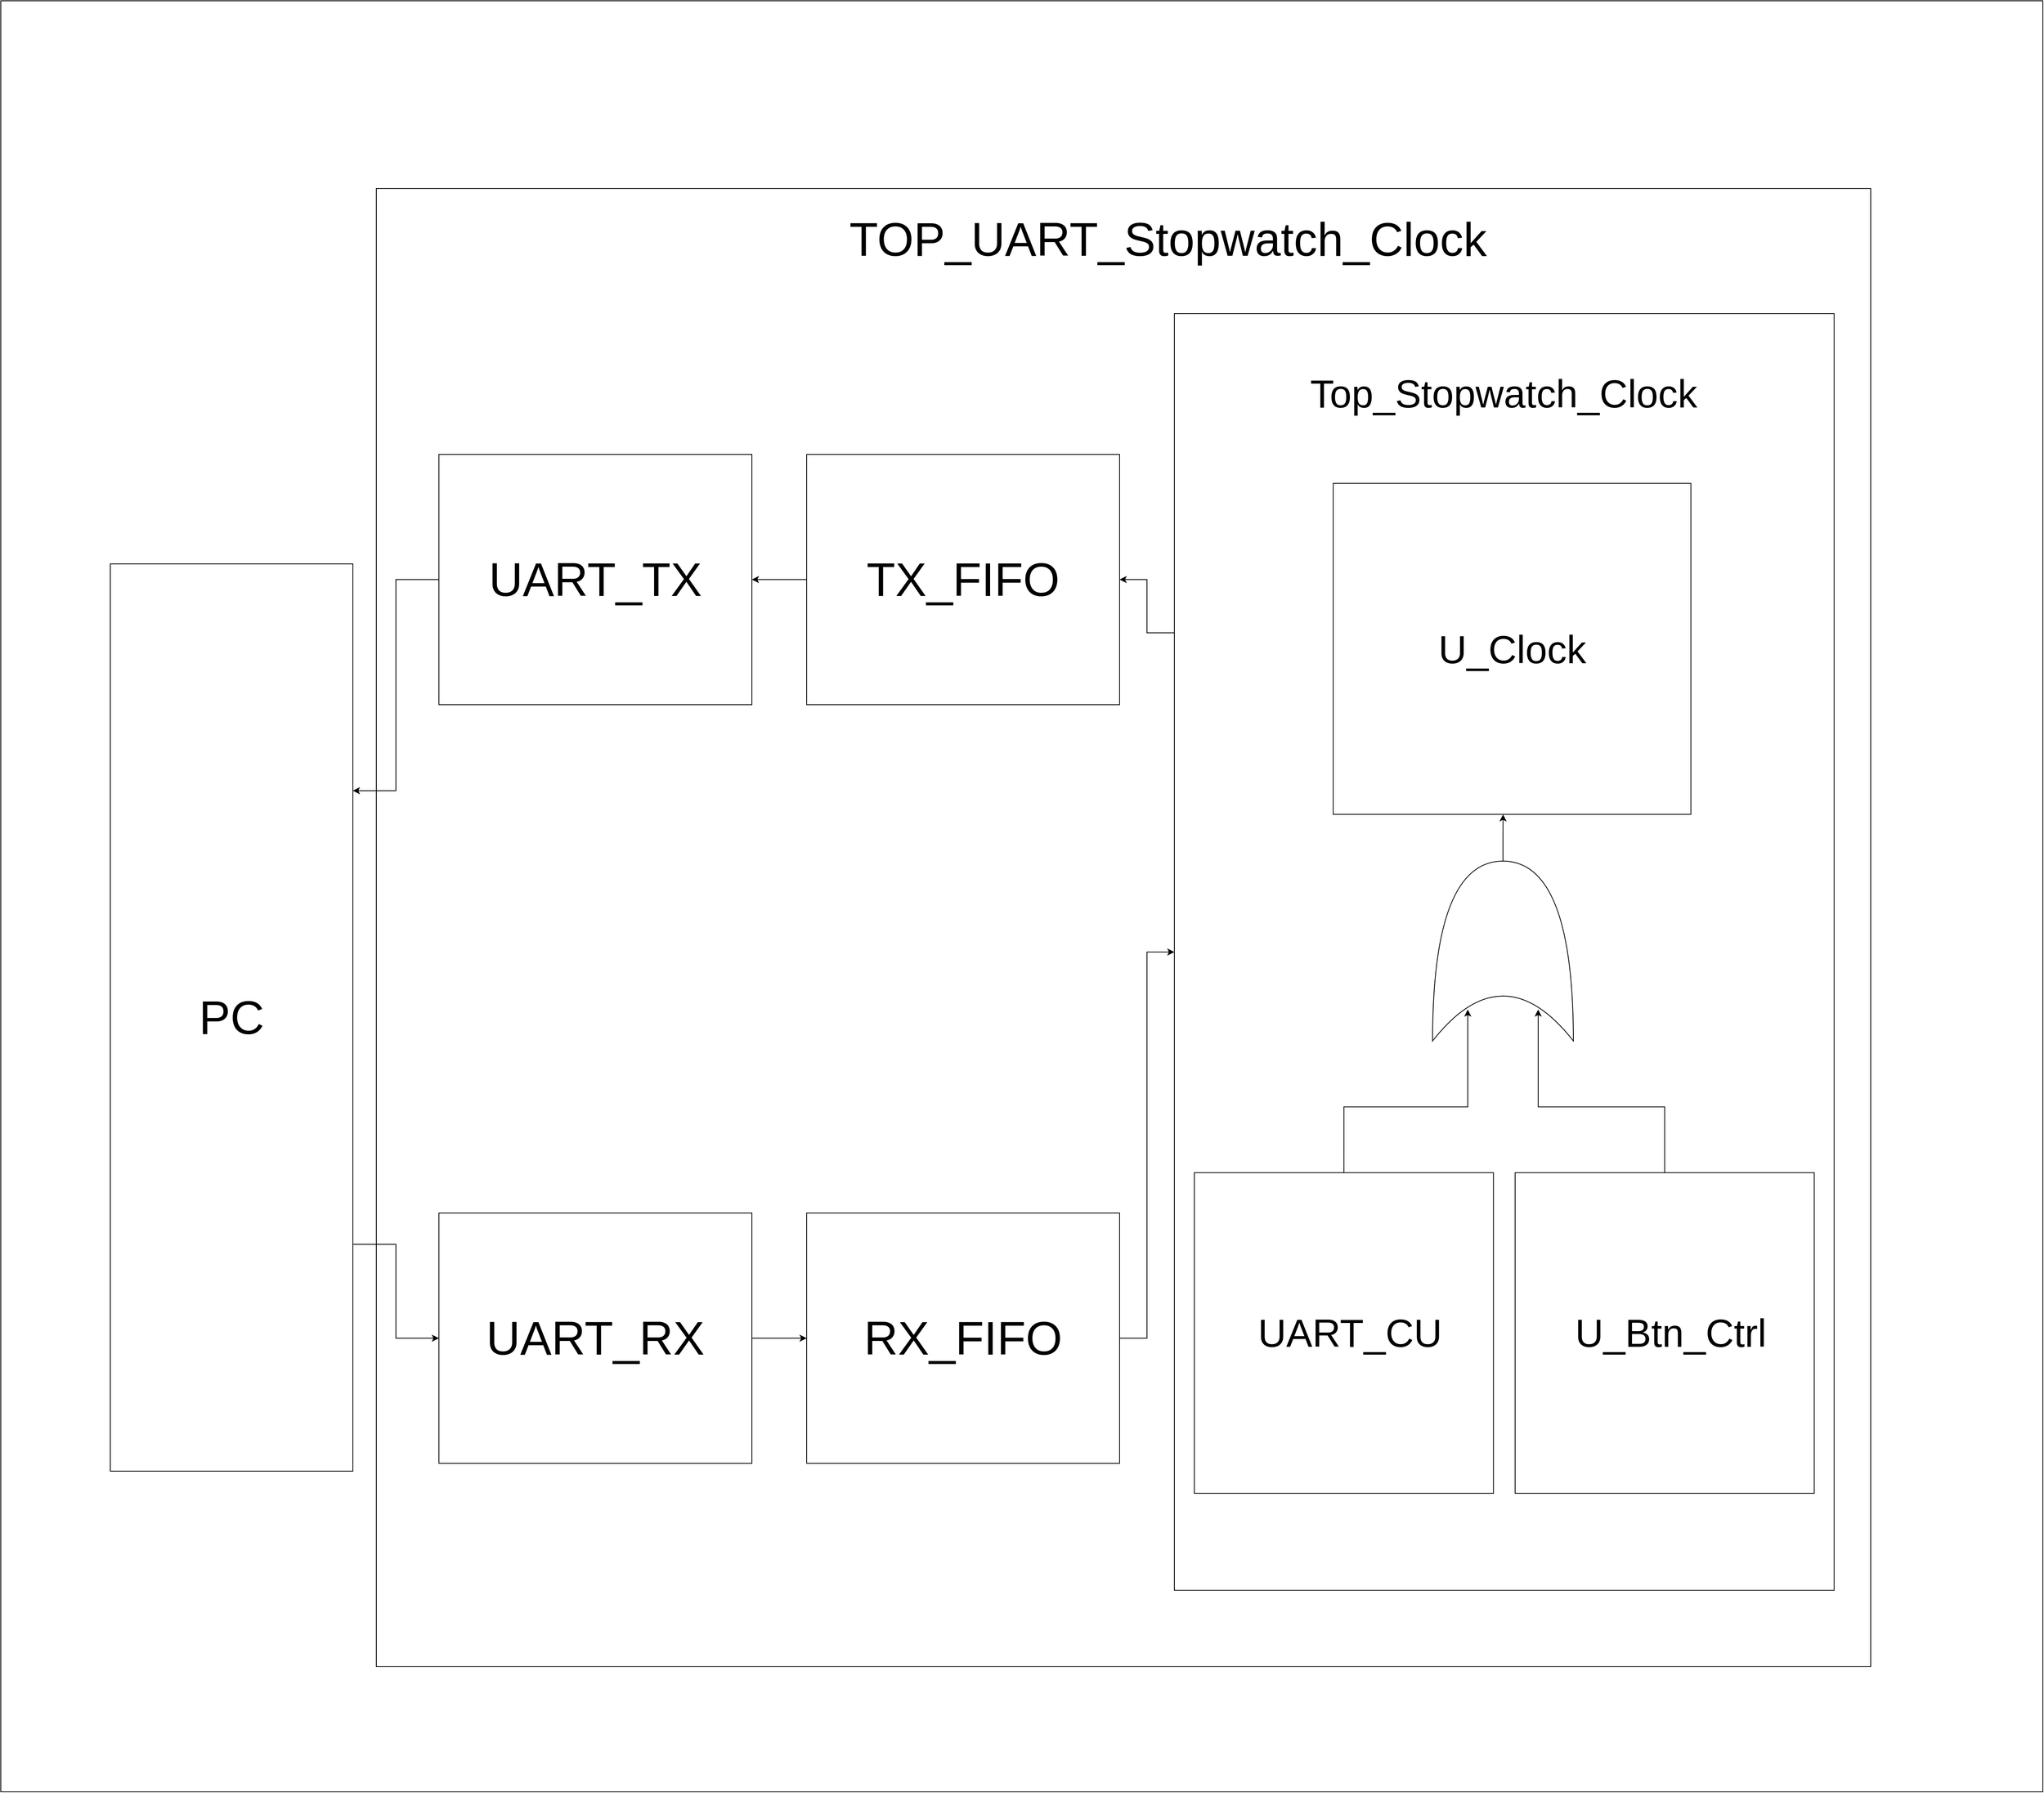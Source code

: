 <mxfile version="26.1.1">
  <diagram name="페이지-1" id="gTmosKI1vlcNVEfddsoZ">
    <mxGraphModel dx="8567" dy="4829" grid="1" gridSize="10" guides="1" tooltips="1" connect="1" arrows="1" fold="1" page="1" pageScale="1" pageWidth="827" pageHeight="1169" math="0" shadow="0">
      <root>
        <mxCell id="0" />
        <mxCell id="1" parent="0" />
        <mxCell id="eJJGAU2YQTHha8XUuG_G-17" value="" style="rounded=0;whiteSpace=wrap;html=1;" vertex="1" parent="1">
          <mxGeometry x="-1600" y="-1160" width="2610" height="2290" as="geometry" />
        </mxCell>
        <mxCell id="eJJGAU2YQTHha8XUuG_G-9" value="" style="rounded=0;whiteSpace=wrap;html=1;" vertex="1" parent="1">
          <mxGeometry x="-1120" y="-920" width="1910" height="1890" as="geometry" />
        </mxCell>
        <mxCell id="eJJGAU2YQTHha8XUuG_G-13" style="edgeStyle=orthogonalEdgeStyle;rounded=0;orthogonalLoop=1;jettySize=auto;html=1;exitX=0.25;exitY=1;exitDx=0;exitDy=0;" edge="1" parent="1" source="nPASPofSN33SiUFpyjzW-1" target="eJJGAU2YQTHha8XUuG_G-8">
          <mxGeometry relative="1" as="geometry" />
        </mxCell>
        <mxCell id="nPASPofSN33SiUFpyjzW-1" value="" style="rounded=0;whiteSpace=wrap;html=1;labelBackgroundColor=none;direction=south;" parent="1" vertex="1">
          <mxGeometry x="-100.003" y="-760.002" width="843.271" height="1632.488" as="geometry" />
        </mxCell>
        <mxCell id="6PKuH9HFuVa6UV29IUPt-27" style="edgeStyle=orthogonalEdgeStyle;rounded=0;orthogonalLoop=1;jettySize=auto;html=1;entryX=0.003;entryY=0.586;entryDx=0;entryDy=0;entryPerimeter=0;" parent="1" target="6PKuH9HFuVa6UV29IUPt-21" edge="1">
          <mxGeometry relative="1" as="geometry">
            <mxPoint x="-263.75" y="-181.214" as="sourcePoint" />
          </mxGeometry>
        </mxCell>
        <mxCell id="eJJGAU2YQTHha8XUuG_G-16" style="edgeStyle=orthogonalEdgeStyle;rounded=0;orthogonalLoop=1;jettySize=auto;html=1;exitX=1;exitY=0.75;exitDx=0;exitDy=0;" edge="1" parent="1" source="eJJGAU2YQTHha8XUuG_G-2" target="eJJGAU2YQTHha8XUuG_G-5">
          <mxGeometry relative="1" as="geometry" />
        </mxCell>
        <mxCell id="eJJGAU2YQTHha8XUuG_G-2" value="PC" style="rounded=0;whiteSpace=wrap;html=1;fontSize=60;" vertex="1" parent="1">
          <mxGeometry x="-1460" y="-440" width="310" height="1160" as="geometry" />
        </mxCell>
        <mxCell id="eJJGAU2YQTHha8XUuG_G-11" style="edgeStyle=orthogonalEdgeStyle;rounded=0;orthogonalLoop=1;jettySize=auto;html=1;" edge="1" parent="1" source="eJJGAU2YQTHha8XUuG_G-5" target="eJJGAU2YQTHha8XUuG_G-7">
          <mxGeometry relative="1" as="geometry" />
        </mxCell>
        <mxCell id="eJJGAU2YQTHha8XUuG_G-5" value="UART_RX" style="rounded=0;whiteSpace=wrap;html=1;fontSize=60;" vertex="1" parent="1">
          <mxGeometry x="-1040" y="390" width="400" height="320" as="geometry" />
        </mxCell>
        <mxCell id="eJJGAU2YQTHha8XUuG_G-15" style="edgeStyle=orthogonalEdgeStyle;rounded=0;orthogonalLoop=1;jettySize=auto;html=1;entryX=1;entryY=0.25;entryDx=0;entryDy=0;" edge="1" parent="1" source="eJJGAU2YQTHha8XUuG_G-6" target="eJJGAU2YQTHha8XUuG_G-2">
          <mxGeometry relative="1" as="geometry" />
        </mxCell>
        <mxCell id="eJJGAU2YQTHha8XUuG_G-6" value="UART_TX" style="rounded=0;whiteSpace=wrap;html=1;fontSize=60;" vertex="1" parent="1">
          <mxGeometry x="-1040" y="-580" width="400" height="320" as="geometry" />
        </mxCell>
        <mxCell id="eJJGAU2YQTHha8XUuG_G-12" style="edgeStyle=orthogonalEdgeStyle;rounded=0;orthogonalLoop=1;jettySize=auto;html=1;" edge="1" parent="1" source="eJJGAU2YQTHha8XUuG_G-7" target="nPASPofSN33SiUFpyjzW-1">
          <mxGeometry relative="1" as="geometry" />
        </mxCell>
        <mxCell id="eJJGAU2YQTHha8XUuG_G-7" value="RX_FIFO" style="rounded=0;whiteSpace=wrap;html=1;fontSize=60;" vertex="1" parent="1">
          <mxGeometry x="-570" y="390" width="400" height="320" as="geometry" />
        </mxCell>
        <mxCell id="eJJGAU2YQTHha8XUuG_G-14" style="edgeStyle=orthogonalEdgeStyle;rounded=0;orthogonalLoop=1;jettySize=auto;html=1;" edge="1" parent="1" source="eJJGAU2YQTHha8XUuG_G-8" target="eJJGAU2YQTHha8XUuG_G-6">
          <mxGeometry relative="1" as="geometry" />
        </mxCell>
        <mxCell id="eJJGAU2YQTHha8XUuG_G-8" value="TX_FIFO" style="rounded=0;whiteSpace=wrap;html=1;fontSize=60;" vertex="1" parent="1">
          <mxGeometry x="-570" y="-580" width="400" height="320" as="geometry" />
        </mxCell>
        <mxCell id="nPASPofSN33SiUFpyjzW-94" value="" style="group" parent="1" vertex="1" connectable="0">
          <mxGeometry x="340.003" y="325.998" width="373.349" height="517.206" as="geometry" />
        </mxCell>
        <mxCell id="nPASPofSN33SiUFpyjzW-18" value="" style="rounded=0;whiteSpace=wrap;html=1;rotation=90;" parent="nPASPofSN33SiUFpyjzW-94" vertex="1">
          <mxGeometry x="-18.301" y="26.235" width="409.952" height="382.283" as="geometry" />
        </mxCell>
        <mxCell id="nPASPofSN33SiUFpyjzW-56" value="&lt;span&gt;U_Btn_Ctrl&lt;/span&gt;" style="text;strokeColor=none;align=center;fillColor=none;html=1;verticalAlign=middle;whiteSpace=wrap;rounded=0;fontSize=50;" parent="nPASPofSN33SiUFpyjzW-94" vertex="1">
          <mxGeometry x="80.526" y="104.94" width="226.938" height="224.872" as="geometry" />
        </mxCell>
        <mxCell id="nPASPofSN33SiUFpyjzW-2" value="&lt;font&gt;T&lt;span style=&quot;background-color: transparent; color: light-dark(rgb(0, 0, 0), rgb(255, 255, 255));&quot;&gt;op_Stopwatch_Clock&lt;/span&gt;&lt;/font&gt;" style="text;strokeColor=none;align=center;fillColor=none;html=1;verticalAlign=middle;whiteSpace=wrap;rounded=0;fontSize=50;" parent="1" vertex="1">
          <mxGeometry x="270.383" y="-679.996" width="102.488" height="44.974" as="geometry" />
        </mxCell>
        <mxCell id="nPASPofSN33SiUFpyjzW-16" value="" style="rounded=0;whiteSpace=wrap;html=1;rotation=90;" parent="1" vertex="1">
          <mxGeometry x="119.996" y="-559.998" width="423.191" height="457.24" as="geometry" />
        </mxCell>
        <mxCell id="nPASPofSN33SiUFpyjzW-61" value="&lt;span&gt;U_Clock&lt;/span&gt;" style="text;strokeColor=none;align=center;fillColor=none;html=1;verticalAlign=middle;whiteSpace=wrap;rounded=0;fontSize=50;" parent="1" vertex="1">
          <mxGeometry x="192.503" y="-479.421" width="278.183" height="296.082" as="geometry" />
        </mxCell>
        <mxCell id="eJJGAU2YQTHha8XUuG_G-10" value="TOP_UART_Stopwatch_Clock" style="text;strokeColor=none;align=center;fillColor=none;html=1;verticalAlign=middle;whiteSpace=wrap;rounded=0;fontSize=60;" vertex="1" parent="1">
          <mxGeometry x="-550" y="-1020" width="884" height="330" as="geometry" />
        </mxCell>
        <mxCell id="eJJGAU2YQTHha8XUuG_G-18" value="" style="group" vertex="1" connectable="0" parent="1">
          <mxGeometry x="-69.997" y="325.998" width="373.349" height="517.206" as="geometry" />
        </mxCell>
        <mxCell id="eJJGAU2YQTHha8XUuG_G-19" value="" style="rounded=0;whiteSpace=wrap;html=1;rotation=90;" vertex="1" parent="eJJGAU2YQTHha8XUuG_G-18">
          <mxGeometry x="-18.301" y="26.235" width="409.952" height="382.283" as="geometry" />
        </mxCell>
        <mxCell id="eJJGAU2YQTHha8XUuG_G-20" value="&lt;span&gt;UART_CU&lt;/span&gt;" style="text;strokeColor=none;align=center;fillColor=none;html=1;verticalAlign=middle;whiteSpace=wrap;rounded=0;fontSize=50;" vertex="1" parent="eJJGAU2YQTHha8XUuG_G-18">
          <mxGeometry x="80.526" y="104.94" width="226.938" height="224.872" as="geometry" />
        </mxCell>
        <mxCell id="eJJGAU2YQTHha8XUuG_G-21" value="" style="shape=xor;whiteSpace=wrap;html=1;direction=north;" vertex="1" parent="1">
          <mxGeometry x="230" y="-60" width="180" height="230" as="geometry" />
        </mxCell>
        <mxCell id="eJJGAU2YQTHha8XUuG_G-24" style="edgeStyle=orthogonalEdgeStyle;rounded=0;orthogonalLoop=1;jettySize=auto;html=1;entryX=0.175;entryY=0.25;entryDx=0;entryDy=0;entryPerimeter=0;" edge="1" parent="1" source="eJJGAU2YQTHha8XUuG_G-19" target="eJJGAU2YQTHha8XUuG_G-21">
          <mxGeometry relative="1" as="geometry" />
        </mxCell>
        <mxCell id="eJJGAU2YQTHha8XUuG_G-25" style="edgeStyle=orthogonalEdgeStyle;rounded=0;orthogonalLoop=1;jettySize=auto;html=1;entryX=0.175;entryY=0.75;entryDx=0;entryDy=0;entryPerimeter=0;" edge="1" parent="1" source="nPASPofSN33SiUFpyjzW-18" target="eJJGAU2YQTHha8XUuG_G-21">
          <mxGeometry relative="1" as="geometry" />
        </mxCell>
        <mxCell id="eJJGAU2YQTHha8XUuG_G-26" style="edgeStyle=orthogonalEdgeStyle;rounded=0;orthogonalLoop=1;jettySize=auto;html=1;entryX=1;entryY=0.525;entryDx=0;entryDy=0;entryPerimeter=0;" edge="1" parent="1" source="eJJGAU2YQTHha8XUuG_G-21" target="nPASPofSN33SiUFpyjzW-16">
          <mxGeometry relative="1" as="geometry" />
        </mxCell>
      </root>
    </mxGraphModel>
  </diagram>
</mxfile>
